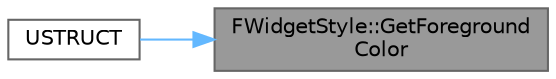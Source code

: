 digraph "FWidgetStyle::GetForegroundColor"
{
 // INTERACTIVE_SVG=YES
 // LATEX_PDF_SIZE
  bgcolor="transparent";
  edge [fontname=Helvetica,fontsize=10,labelfontname=Helvetica,labelfontsize=10];
  node [fontname=Helvetica,fontsize=10,shape=box,height=0.2,width=0.4];
  rankdir="RL";
  Node1 [id="Node000001",label="FWidgetStyle::GetForeground\lColor",height=0.2,width=0.4,color="gray40", fillcolor="grey60", style="filled", fontcolor="black",tooltip="Gets the style's foreground color."];
  Node1 -> Node2 [id="edge1_Node000001_Node000002",dir="back",color="steelblue1",style="solid",tooltip=" "];
  Node2 [id="Node000002",label="USTRUCT",height=0.2,width=0.4,color="grey40", fillcolor="white", style="filled",URL="$d1/dc5/SlateColor_8h.html#a8eee5aa74dda1870e90152353cc35acb",tooltip="A Slate color can be a directly specified value, or the color can be pulled from a WidgetStyle."];
}
